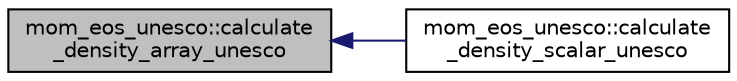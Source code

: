 digraph "mom_eos_unesco::calculate_density_array_unesco"
{
 // INTERACTIVE_SVG=YES
  edge [fontname="Helvetica",fontsize="10",labelfontname="Helvetica",labelfontsize="10"];
  node [fontname="Helvetica",fontsize="10",shape=record];
  rankdir="LR";
  Node4 [label="mom_eos_unesco::calculate\l_density_array_unesco",height=0.2,width=0.4,color="black", fillcolor="grey75", style="filled", fontcolor="black"];
  Node4 -> Node5 [dir="back",color="midnightblue",fontsize="10",style="solid",fontname="Helvetica"];
  Node5 [label="mom_eos_unesco::calculate\l_density_scalar_unesco",height=0.2,width=0.4,color="black", fillcolor="white", style="filled",URL="$namespacemom__eos__unesco.html#adc9ad47d88dcc43147e6dfdbbbe38583",tooltip="This subroutine computes the in situ density of sea water (rho in units of kg/m^3) from salinity (S i..."];
}
